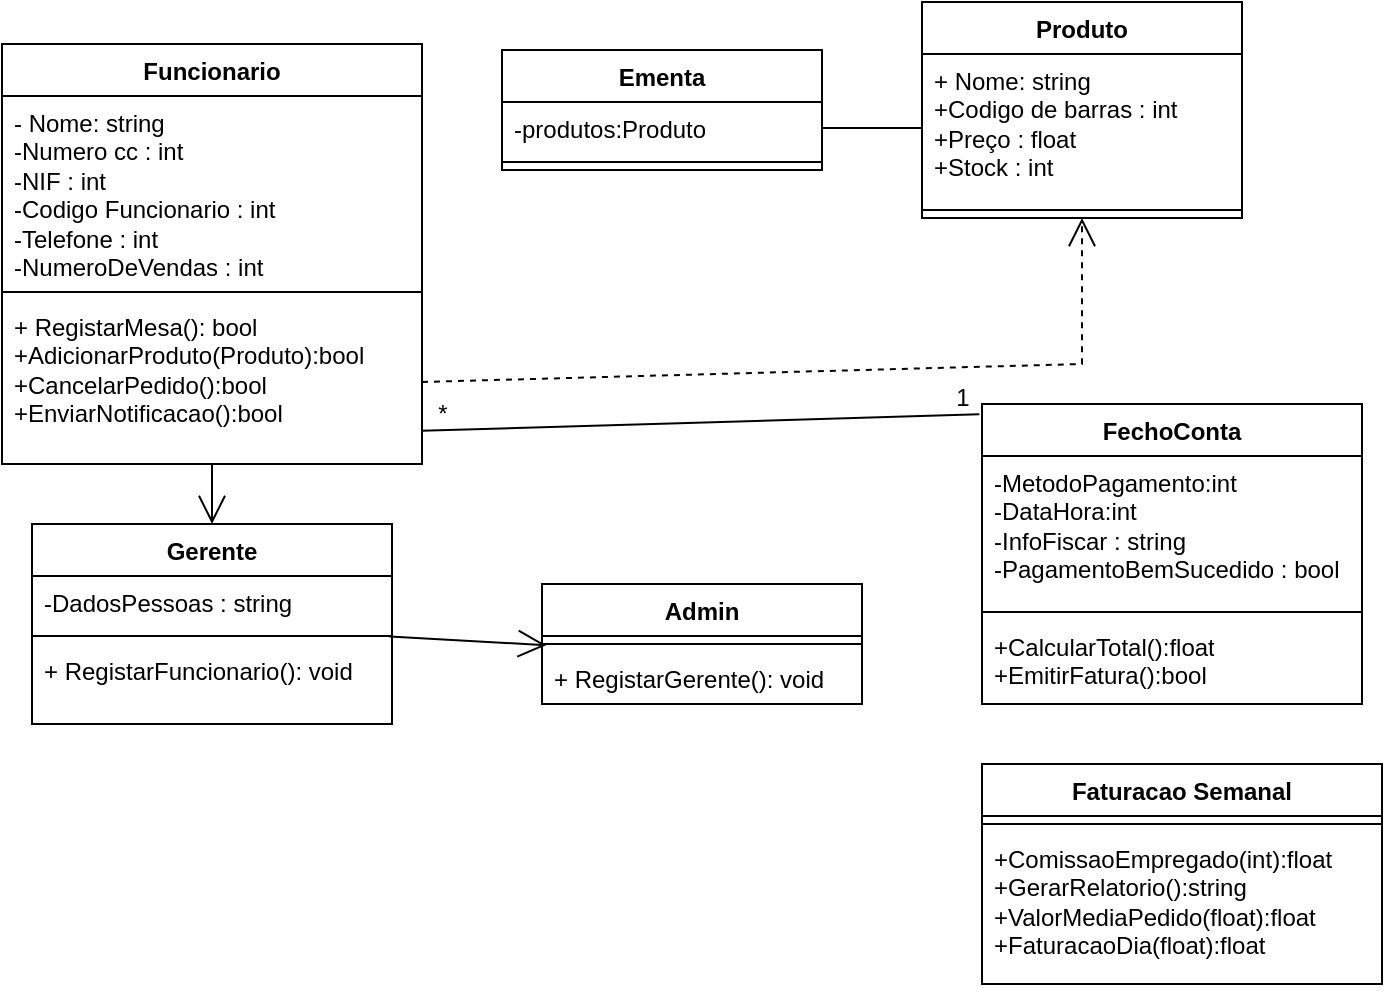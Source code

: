 <mxfile version="22.1.16" type="device">
  <diagram name="Page-1" id="kyCLGRqPIO8g_37dqztC">
    <mxGraphModel dx="989" dy="514" grid="1" gridSize="10" guides="1" tooltips="1" connect="1" arrows="1" fold="1" page="1" pageScale="1" pageWidth="850" pageHeight="1100" math="0" shadow="0">
      <root>
        <mxCell id="0" />
        <mxCell id="1" parent="0" />
        <mxCell id="pYp5_8l2OQmpI7fVJG1X-1" value="Funcionario" style="swimlane;fontStyle=1;align=center;verticalAlign=top;childLayout=stackLayout;horizontal=1;startSize=26;horizontalStack=0;resizeParent=1;resizeParentMax=0;resizeLast=0;collapsible=1;marginBottom=0;whiteSpace=wrap;html=1;" vertex="1" parent="1">
          <mxGeometry x="110" y="130" width="210" height="210" as="geometry" />
        </mxCell>
        <mxCell id="pYp5_8l2OQmpI7fVJG1X-2" value="&lt;div&gt;- Nome: string&lt;/div&gt;&lt;div&gt;-Numero cc : int&lt;/div&gt;&lt;div&gt;-NIF : int&lt;/div&gt;&lt;div&gt;-Codigo Funcionario : int&lt;/div&gt;&lt;div&gt;-Telefone : int&lt;/div&gt;&lt;div&gt;-NumeroDeVendas : int&lt;br&gt;&lt;/div&gt;" style="text;strokeColor=none;fillColor=none;align=left;verticalAlign=top;spacingLeft=4;spacingRight=4;overflow=hidden;rotatable=0;points=[[0,0.5],[1,0.5]];portConstraint=eastwest;whiteSpace=wrap;html=1;" vertex="1" parent="pYp5_8l2OQmpI7fVJG1X-1">
          <mxGeometry y="26" width="210" height="94" as="geometry" />
        </mxCell>
        <mxCell id="pYp5_8l2OQmpI7fVJG1X-3" value="" style="line;strokeWidth=1;fillColor=none;align=left;verticalAlign=middle;spacingTop=-1;spacingLeft=3;spacingRight=3;rotatable=0;labelPosition=right;points=[];portConstraint=eastwest;strokeColor=inherit;" vertex="1" parent="pYp5_8l2OQmpI7fVJG1X-1">
          <mxGeometry y="120" width="210" height="8" as="geometry" />
        </mxCell>
        <mxCell id="pYp5_8l2OQmpI7fVJG1X-4" value="&lt;div&gt;+ RegistarMesa(): bool&lt;br&gt;&lt;/div&gt;&lt;div&gt;+AdicionarProduto(Produto):bool&lt;/div&gt;&lt;div&gt;+CancelarPedido():bool&lt;/div&gt;&lt;div&gt;+EnviarNotificacao():bool&lt;/div&gt;&lt;div&gt;&lt;br&gt;&lt;/div&gt;" style="text;strokeColor=none;fillColor=none;align=left;verticalAlign=top;spacingLeft=4;spacingRight=4;overflow=hidden;rotatable=0;points=[[0,0.5],[1,0.5]];portConstraint=eastwest;whiteSpace=wrap;html=1;" vertex="1" parent="pYp5_8l2OQmpI7fVJG1X-1">
          <mxGeometry y="128" width="210" height="82" as="geometry" />
        </mxCell>
        <mxCell id="pYp5_8l2OQmpI7fVJG1X-21" value="" style="endArrow=open;endFill=1;endSize=12;html=1;rounded=0;exitX=0.5;exitY=1;exitDx=0;exitDy=0;entryX=0.5;entryY=0;entryDx=0;entryDy=0;" edge="1" parent="1" source="pYp5_8l2OQmpI7fVJG1X-1" target="pYp5_8l2OQmpI7fVJG1X-23">
          <mxGeometry width="160" relative="1" as="geometry">
            <mxPoint x="170" y="460" as="sourcePoint" />
            <mxPoint x="190" y="350" as="targetPoint" />
          </mxGeometry>
        </mxCell>
        <mxCell id="pYp5_8l2OQmpI7fVJG1X-22" value="" style="endArrow=open;endFill=1;endSize=12;html=1;rounded=0;exitX=0.993;exitY=0.525;exitDx=0;exitDy=0;entryX=0.013;entryY=0.575;entryDx=0;entryDy=0;exitPerimeter=0;entryPerimeter=0;" edge="1" parent="1" source="pYp5_8l2OQmpI7fVJG1X-25" target="pYp5_8l2OQmpI7fVJG1X-29">
          <mxGeometry width="160" relative="1" as="geometry">
            <mxPoint x="260" y="415" as="sourcePoint" />
            <mxPoint x="340" y="415" as="targetPoint" />
          </mxGeometry>
        </mxCell>
        <mxCell id="pYp5_8l2OQmpI7fVJG1X-23" value="Gerente" style="swimlane;fontStyle=1;align=center;verticalAlign=top;childLayout=stackLayout;horizontal=1;startSize=26;horizontalStack=0;resizeParent=1;resizeParentMax=0;resizeLast=0;collapsible=1;marginBottom=0;whiteSpace=wrap;html=1;" vertex="1" parent="1">
          <mxGeometry x="125" y="370" width="180" height="100" as="geometry" />
        </mxCell>
        <mxCell id="pYp5_8l2OQmpI7fVJG1X-24" value="-DadosPessoas : string" style="text;strokeColor=none;fillColor=none;align=left;verticalAlign=top;spacingLeft=4;spacingRight=4;overflow=hidden;rotatable=0;points=[[0,0.5],[1,0.5]];portConstraint=eastwest;whiteSpace=wrap;html=1;" vertex="1" parent="pYp5_8l2OQmpI7fVJG1X-23">
          <mxGeometry y="26" width="180" height="26" as="geometry" />
        </mxCell>
        <mxCell id="pYp5_8l2OQmpI7fVJG1X-25" value="" style="line;strokeWidth=1;fillColor=none;align=left;verticalAlign=middle;spacingTop=-1;spacingLeft=3;spacingRight=3;rotatable=0;labelPosition=right;points=[];portConstraint=eastwest;strokeColor=inherit;" vertex="1" parent="pYp5_8l2OQmpI7fVJG1X-23">
          <mxGeometry y="52" width="180" height="8" as="geometry" />
        </mxCell>
        <mxCell id="pYp5_8l2OQmpI7fVJG1X-26" value="+ RegistarFuncionario(): void" style="text;strokeColor=none;fillColor=none;align=left;verticalAlign=top;spacingLeft=4;spacingRight=4;overflow=hidden;rotatable=0;points=[[0,0.5],[1,0.5]];portConstraint=eastwest;whiteSpace=wrap;html=1;" vertex="1" parent="pYp5_8l2OQmpI7fVJG1X-23">
          <mxGeometry y="60" width="180" height="40" as="geometry" />
        </mxCell>
        <mxCell id="pYp5_8l2OQmpI7fVJG1X-27" value="Admin" style="swimlane;fontStyle=1;align=center;verticalAlign=top;childLayout=stackLayout;horizontal=1;startSize=26;horizontalStack=0;resizeParent=1;resizeParentMax=0;resizeLast=0;collapsible=1;marginBottom=0;whiteSpace=wrap;html=1;" vertex="1" parent="1">
          <mxGeometry x="380" y="400" width="160" height="60" as="geometry" />
        </mxCell>
        <mxCell id="pYp5_8l2OQmpI7fVJG1X-29" value="" style="line;strokeWidth=1;fillColor=none;align=left;verticalAlign=middle;spacingTop=-1;spacingLeft=3;spacingRight=3;rotatable=0;labelPosition=right;points=[];portConstraint=eastwest;strokeColor=inherit;" vertex="1" parent="pYp5_8l2OQmpI7fVJG1X-27">
          <mxGeometry y="26" width="160" height="8" as="geometry" />
        </mxCell>
        <mxCell id="pYp5_8l2OQmpI7fVJG1X-30" value="+ RegistarGerente(): void" style="text;strokeColor=none;fillColor=none;align=left;verticalAlign=top;spacingLeft=4;spacingRight=4;overflow=hidden;rotatable=0;points=[[0,0.5],[1,0.5]];portConstraint=eastwest;whiteSpace=wrap;html=1;" vertex="1" parent="pYp5_8l2OQmpI7fVJG1X-27">
          <mxGeometry y="34" width="160" height="26" as="geometry" />
        </mxCell>
        <mxCell id="pYp5_8l2OQmpI7fVJG1X-31" value="Ementa" style="swimlane;fontStyle=1;align=center;verticalAlign=top;childLayout=stackLayout;horizontal=1;startSize=26;horizontalStack=0;resizeParent=1;resizeParentMax=0;resizeLast=0;collapsible=1;marginBottom=0;whiteSpace=wrap;html=1;" vertex="1" parent="1">
          <mxGeometry x="360" y="133" width="160" height="60" as="geometry" />
        </mxCell>
        <mxCell id="pYp5_8l2OQmpI7fVJG1X-32" value="-produtos:Produto" style="text;strokeColor=none;fillColor=none;align=left;verticalAlign=top;spacingLeft=4;spacingRight=4;overflow=hidden;rotatable=0;points=[[0,0.5],[1,0.5]];portConstraint=eastwest;whiteSpace=wrap;html=1;" vertex="1" parent="pYp5_8l2OQmpI7fVJG1X-31">
          <mxGeometry y="26" width="160" height="26" as="geometry" />
        </mxCell>
        <mxCell id="pYp5_8l2OQmpI7fVJG1X-33" value="" style="line;strokeWidth=1;fillColor=none;align=left;verticalAlign=middle;spacingTop=-1;spacingLeft=3;spacingRight=3;rotatable=0;labelPosition=right;points=[];portConstraint=eastwest;strokeColor=inherit;" vertex="1" parent="pYp5_8l2OQmpI7fVJG1X-31">
          <mxGeometry y="52" width="160" height="8" as="geometry" />
        </mxCell>
        <mxCell id="pYp5_8l2OQmpI7fVJG1X-35" value="Produto" style="swimlane;fontStyle=1;align=center;verticalAlign=top;childLayout=stackLayout;horizontal=1;startSize=26;horizontalStack=0;resizeParent=1;resizeParentMax=0;resizeLast=0;collapsible=1;marginBottom=0;whiteSpace=wrap;html=1;" vertex="1" parent="1">
          <mxGeometry x="570" y="109" width="160" height="108" as="geometry" />
        </mxCell>
        <mxCell id="pYp5_8l2OQmpI7fVJG1X-36" value="&lt;div&gt;+ Nome: string&lt;/div&gt;&lt;div&gt;+Codigo de barras : int&lt;/div&gt;&lt;div&gt;+Preço : float&lt;/div&gt;&lt;div&gt;+Stock : int&lt;/div&gt;&lt;div&gt;&lt;br&gt;&lt;/div&gt;" style="text;strokeColor=none;fillColor=none;align=left;verticalAlign=top;spacingLeft=4;spacingRight=4;overflow=hidden;rotatable=0;points=[[0,0.5],[1,0.5]];portConstraint=eastwest;whiteSpace=wrap;html=1;" vertex="1" parent="pYp5_8l2OQmpI7fVJG1X-35">
          <mxGeometry y="26" width="160" height="74" as="geometry" />
        </mxCell>
        <mxCell id="pYp5_8l2OQmpI7fVJG1X-37" value="" style="line;strokeWidth=1;fillColor=none;align=left;verticalAlign=middle;spacingTop=-1;spacingLeft=3;spacingRight=3;rotatable=0;labelPosition=right;points=[];portConstraint=eastwest;strokeColor=inherit;" vertex="1" parent="pYp5_8l2OQmpI7fVJG1X-35">
          <mxGeometry y="100" width="160" height="8" as="geometry" />
        </mxCell>
        <mxCell id="pYp5_8l2OQmpI7fVJG1X-43" value="" style="endArrow=open;endSize=12;dashed=1;html=1;rounded=0;exitX=1;exitY=0.5;exitDx=0;exitDy=0;entryX=0.5;entryY=1;entryDx=0;entryDy=0;" edge="1" parent="1" source="pYp5_8l2OQmpI7fVJG1X-4" target="pYp5_8l2OQmpI7fVJG1X-35">
          <mxGeometry width="160" relative="1" as="geometry">
            <mxPoint x="410" y="300" as="sourcePoint" />
            <mxPoint x="656.08" y="247.004" as="targetPoint" />
            <Array as="points">
              <mxPoint x="650" y="290" />
            </Array>
          </mxGeometry>
        </mxCell>
        <mxCell id="pYp5_8l2OQmpI7fVJG1X-44" value="FechoConta" style="swimlane;fontStyle=1;align=center;verticalAlign=top;childLayout=stackLayout;horizontal=1;startSize=26;horizontalStack=0;resizeParent=1;resizeParentMax=0;resizeLast=0;collapsible=1;marginBottom=0;whiteSpace=wrap;html=1;" vertex="1" parent="1">
          <mxGeometry x="600" y="310" width="190" height="150" as="geometry" />
        </mxCell>
        <mxCell id="pYp5_8l2OQmpI7fVJG1X-45" value="&lt;div&gt;-MetodoPagamento:int&lt;/div&gt;&lt;div&gt;-DataHora:int&lt;/div&gt;&lt;div&gt;-InfoFiscar : string&lt;br&gt;&lt;/div&gt;&lt;div&gt;-PagamentoBemSucedido : bool&lt;br&gt;&lt;/div&gt;" style="text;strokeColor=none;fillColor=none;align=left;verticalAlign=top;spacingLeft=4;spacingRight=4;overflow=hidden;rotatable=0;points=[[0,0.5],[1,0.5]];portConstraint=eastwest;whiteSpace=wrap;html=1;" vertex="1" parent="pYp5_8l2OQmpI7fVJG1X-44">
          <mxGeometry y="26" width="190" height="74" as="geometry" />
        </mxCell>
        <mxCell id="pYp5_8l2OQmpI7fVJG1X-46" value="" style="line;strokeWidth=1;fillColor=none;align=left;verticalAlign=middle;spacingTop=-1;spacingLeft=3;spacingRight=3;rotatable=0;labelPosition=right;points=[];portConstraint=eastwest;strokeColor=inherit;" vertex="1" parent="pYp5_8l2OQmpI7fVJG1X-44">
          <mxGeometry y="100" width="190" height="8" as="geometry" />
        </mxCell>
        <mxCell id="pYp5_8l2OQmpI7fVJG1X-47" value="&lt;div&gt;+CalcularTotal():float&lt;/div&gt;&lt;div&gt;+EmitirFatura():bool&lt;br&gt;&lt;/div&gt;" style="text;strokeColor=none;fillColor=none;align=left;verticalAlign=top;spacingLeft=4;spacingRight=4;overflow=hidden;rotatable=0;points=[[0,0.5],[1,0.5]];portConstraint=eastwest;whiteSpace=wrap;html=1;" vertex="1" parent="pYp5_8l2OQmpI7fVJG1X-44">
          <mxGeometry y="108" width="190" height="42" as="geometry" />
        </mxCell>
        <mxCell id="pYp5_8l2OQmpI7fVJG1X-50" value="" style="endArrow=none;html=1;rounded=0;entryX=0;entryY=0.5;entryDx=0;entryDy=0;exitX=1;exitY=0.5;exitDx=0;exitDy=0;" edge="1" parent="1" source="pYp5_8l2OQmpI7fVJG1X-32" target="pYp5_8l2OQmpI7fVJG1X-36">
          <mxGeometry width="50" height="50" relative="1" as="geometry">
            <mxPoint x="490" y="300" as="sourcePoint" />
            <mxPoint x="540" y="250" as="targetPoint" />
          </mxGeometry>
        </mxCell>
        <mxCell id="pYp5_8l2OQmpI7fVJG1X-51" value="" style="endArrow=none;html=1;rounded=0;exitX=0.999;exitY=0.798;exitDx=0;exitDy=0;exitPerimeter=0;entryX=-0.007;entryY=0.034;entryDx=0;entryDy=0;entryPerimeter=0;" edge="1" parent="1" source="pYp5_8l2OQmpI7fVJG1X-4" target="pYp5_8l2OQmpI7fVJG1X-44">
          <mxGeometry width="50" height="50" relative="1" as="geometry">
            <mxPoint x="410" y="380" as="sourcePoint" />
            <mxPoint x="460" y="330" as="targetPoint" />
          </mxGeometry>
        </mxCell>
        <mxCell id="pYp5_8l2OQmpI7fVJG1X-52" value="Faturacao Semanal" style="swimlane;fontStyle=1;align=center;verticalAlign=top;childLayout=stackLayout;horizontal=1;startSize=26;horizontalStack=0;resizeParent=1;resizeParentMax=0;resizeLast=0;collapsible=1;marginBottom=0;whiteSpace=wrap;html=1;" vertex="1" parent="1">
          <mxGeometry x="600" y="490" width="200" height="110" as="geometry" />
        </mxCell>
        <mxCell id="pYp5_8l2OQmpI7fVJG1X-54" value="" style="line;strokeWidth=1;fillColor=none;align=left;verticalAlign=middle;spacingTop=-1;spacingLeft=3;spacingRight=3;rotatable=0;labelPosition=right;points=[];portConstraint=eastwest;strokeColor=inherit;" vertex="1" parent="pYp5_8l2OQmpI7fVJG1X-52">
          <mxGeometry y="26" width="200" height="8" as="geometry" />
        </mxCell>
        <mxCell id="pYp5_8l2OQmpI7fVJG1X-55" value="&lt;div&gt;+ComissaoEmpregado(int):float&lt;/div&gt;&lt;div&gt;+GerarRelatorio():string&lt;/div&gt;&lt;div&gt;+ValorMediaPedido(float):float&lt;/div&gt;&lt;div&gt;+FaturacaoDia(float):float&lt;br&gt;&lt;/div&gt;" style="text;strokeColor=none;fillColor=none;align=left;verticalAlign=top;spacingLeft=4;spacingRight=4;overflow=hidden;rotatable=0;points=[[0,0.5],[1,0.5]];portConstraint=eastwest;whiteSpace=wrap;html=1;" vertex="1" parent="pYp5_8l2OQmpI7fVJG1X-52">
          <mxGeometry y="34" width="200" height="76" as="geometry" />
        </mxCell>
        <mxCell id="pYp5_8l2OQmpI7fVJG1X-56" value="*" style="text;html=1;align=center;verticalAlign=middle;resizable=0;points=[];autosize=1;strokeColor=none;fillColor=none;" vertex="1" parent="1">
          <mxGeometry x="315" y="300" width="30" height="30" as="geometry" />
        </mxCell>
        <mxCell id="pYp5_8l2OQmpI7fVJG1X-57" value="1" style="text;html=1;align=center;verticalAlign=middle;resizable=0;points=[];autosize=1;strokeColor=none;fillColor=none;" vertex="1" parent="1">
          <mxGeometry x="575" y="292" width="30" height="30" as="geometry" />
        </mxCell>
      </root>
    </mxGraphModel>
  </diagram>
</mxfile>
